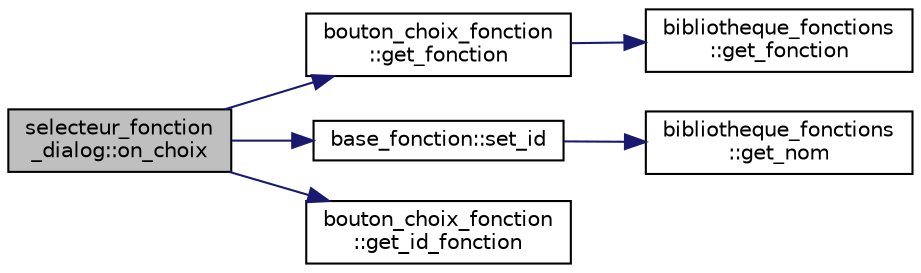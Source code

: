 digraph "selecteur_fonction_dialog::on_choix"
{
  edge [fontname="Helvetica",fontsize="10",labelfontname="Helvetica",labelfontsize="10"];
  node [fontname="Helvetica",fontsize="10",shape=record];
  rankdir="LR";
  Node32 [label="selecteur_fonction\l_dialog::on_choix",height=0.2,width=0.4,color="black", fillcolor="grey75", style="filled", fontcolor="black"];
  Node32 -> Node33 [color="midnightblue",fontsize="10",style="solid",fontname="Helvetica"];
  Node33 [label="bouton_choix_fonction\l::get_fonction",height=0.2,width=0.4,color="black", fillcolor="white", style="filled",URL="$classbouton__choix__fonction.html#aea2d48c212b1a6ce5cbbbbef5067afe4",tooltip="Instancie et retourne une fonction associé au bouton. "];
  Node33 -> Node34 [color="midnightblue",fontsize="10",style="solid",fontname="Helvetica"];
  Node34 [label="bibliotheque_fonctions\l::get_fonction",height=0.2,width=0.4,color="black", fillcolor="white", style="filled",URL="$classbibliotheque__fonctions.html#a97e2db5603fe4267df7ace47f110b6e0",tooltip="Crée et retourne une fonction pour un type donné. "];
  Node32 -> Node35 [color="midnightblue",fontsize="10",style="solid",fontname="Helvetica"];
  Node35 [label="base_fonction::set_id",height=0.2,width=0.4,color="black", fillcolor="white", style="filled",URL="$classbase__fonction.html#a4d7a7d067af71e0c5e9ec7d6188ac9d1",tooltip="Initialise l&#39;identifiant de la fonction. "];
  Node35 -> Node36 [color="midnightblue",fontsize="10",style="solid",fontname="Helvetica"];
  Node36 [label="bibliotheque_fonctions\l::get_nom",height=0.2,width=0.4,color="black", fillcolor="white", style="filled",URL="$classbibliotheque__fonctions.html#ac8c035960c49cdf0fe7437b82739154e",tooltip="Retourne le nom pour un type de fonction donné. "];
  Node32 -> Node37 [color="midnightblue",fontsize="10",style="solid",fontname="Helvetica"];
  Node37 [label="bouton_choix_fonction\l::get_id_fonction",height=0.2,width=0.4,color="black", fillcolor="white", style="filled",URL="$classbouton__choix__fonction.html#af4dc815981809cf0dad8a187344627e5",tooltip="Accesseur du type de la fonction associée au bouton. "];
}
